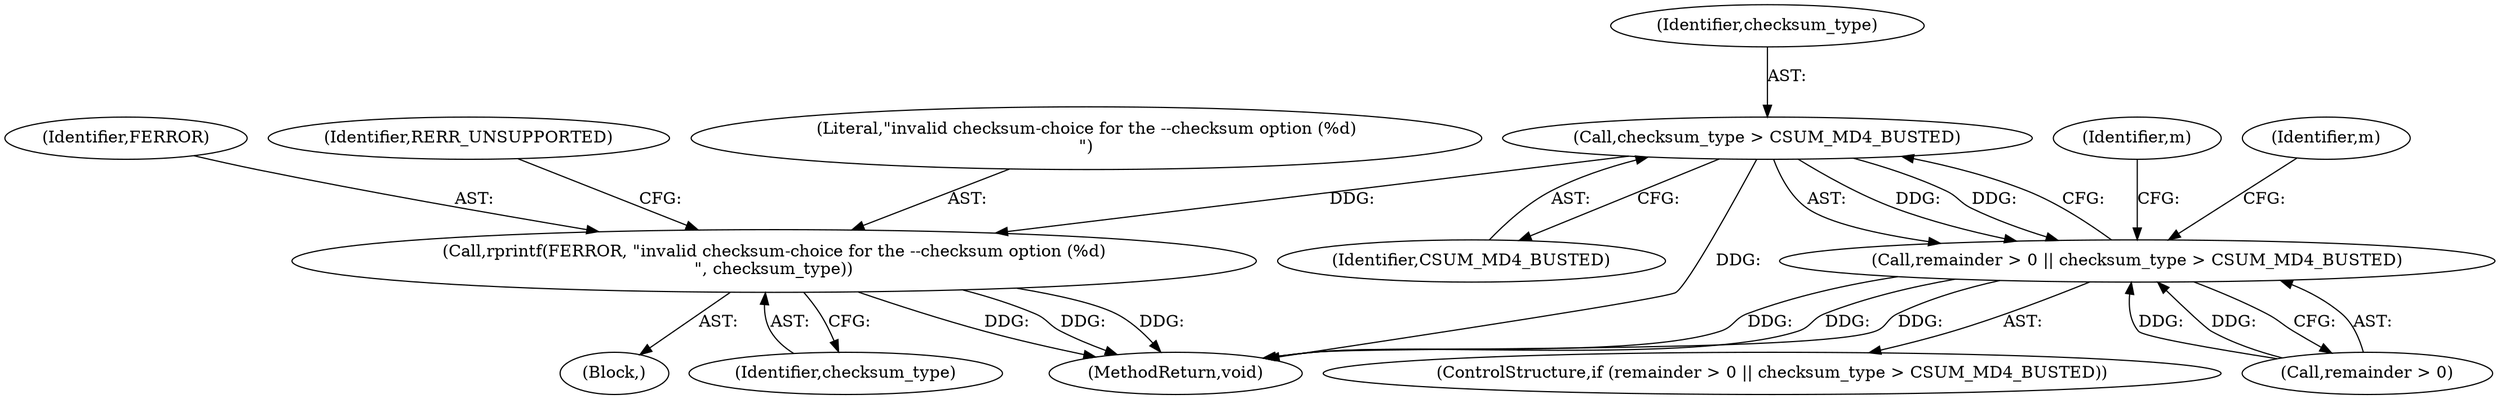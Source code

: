 digraph "0_samba_7b8a4ecd6ff9cdf4e5d3850ebf822f1e989255b3_0@API" {
"1000231" [label="(Call,checksum_type > CSUM_MD4_BUSTED)"];
"1000227" [label="(Call,remainder > 0 || checksum_type > CSUM_MD4_BUSTED)"];
"1000250" [label="(Call,rprintf(FERROR, \"invalid checksum-choice for the --checksum option (%d)\n\", checksum_type))"];
"1000255" [label="(Identifier,RERR_UNSUPPORTED)"];
"1000233" [label="(Identifier,CSUM_MD4_BUSTED)"];
"1000227" [label="(Call,remainder > 0 || checksum_type > CSUM_MD4_BUSTED)"];
"1000226" [label="(ControlStructure,if (remainder > 0 || checksum_type > CSUM_MD4_BUSTED))"];
"1000252" [label="(Literal,\"invalid checksum-choice for the --checksum option (%d)\n\")"];
"1000232" [label="(Identifier,checksum_type)"];
"1000260" [label="(MethodReturn,void)"];
"1000250" [label="(Call,rprintf(FERROR, \"invalid checksum-choice for the --checksum option (%d)\n\", checksum_type))"];
"1000246" [label="(Identifier,m)"];
"1000231" [label="(Call,checksum_type > CSUM_MD4_BUSTED)"];
"1000236" [label="(Identifier,m)"];
"1000142" [label="(Block,)"];
"1000253" [label="(Identifier,checksum_type)"];
"1000251" [label="(Identifier,FERROR)"];
"1000228" [label="(Call,remainder > 0)"];
"1000231" -> "1000227"  [label="AST: "];
"1000231" -> "1000233"  [label="CFG: "];
"1000232" -> "1000231"  [label="AST: "];
"1000233" -> "1000231"  [label="AST: "];
"1000227" -> "1000231"  [label="CFG: "];
"1000231" -> "1000260"  [label="DDG: "];
"1000231" -> "1000227"  [label="DDG: "];
"1000231" -> "1000227"  [label="DDG: "];
"1000231" -> "1000250"  [label="DDG: "];
"1000227" -> "1000226"  [label="AST: "];
"1000227" -> "1000228"  [label="CFG: "];
"1000228" -> "1000227"  [label="AST: "];
"1000236" -> "1000227"  [label="CFG: "];
"1000246" -> "1000227"  [label="CFG: "];
"1000227" -> "1000260"  [label="DDG: "];
"1000227" -> "1000260"  [label="DDG: "];
"1000227" -> "1000260"  [label="DDG: "];
"1000228" -> "1000227"  [label="DDG: "];
"1000228" -> "1000227"  [label="DDG: "];
"1000250" -> "1000142"  [label="AST: "];
"1000250" -> "1000253"  [label="CFG: "];
"1000251" -> "1000250"  [label="AST: "];
"1000252" -> "1000250"  [label="AST: "];
"1000253" -> "1000250"  [label="AST: "];
"1000255" -> "1000250"  [label="CFG: "];
"1000250" -> "1000260"  [label="DDG: "];
"1000250" -> "1000260"  [label="DDG: "];
"1000250" -> "1000260"  [label="DDG: "];
}
